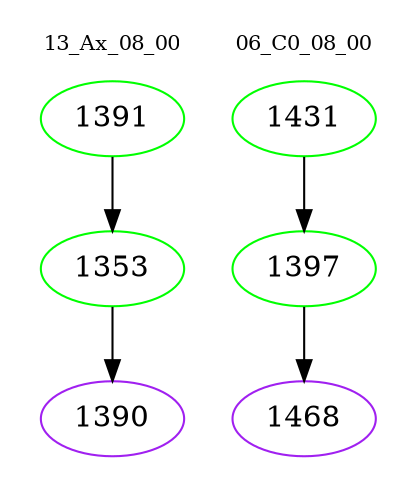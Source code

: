digraph{
subgraph cluster_0 {
color = white
label = "13_Ax_08_00";
fontsize=10;
T0_1391 [label="1391", color="green"]
T0_1391 -> T0_1353 [color="black"]
T0_1353 [label="1353", color="green"]
T0_1353 -> T0_1390 [color="black"]
T0_1390 [label="1390", color="purple"]
}
subgraph cluster_1 {
color = white
label = "06_C0_08_00";
fontsize=10;
T1_1431 [label="1431", color="green"]
T1_1431 -> T1_1397 [color="black"]
T1_1397 [label="1397", color="green"]
T1_1397 -> T1_1468 [color="black"]
T1_1468 [label="1468", color="purple"]
}
}
